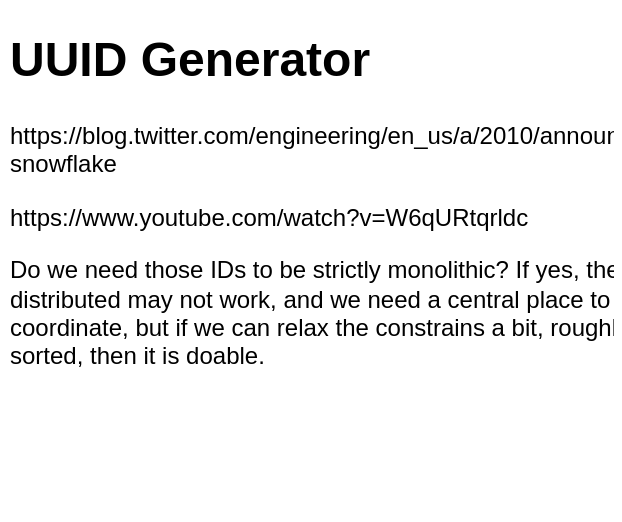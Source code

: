 <mxfile version="14.9.6" type="device"><diagram id="mjwrzYBX-IRLmVoYHccF" name="Page-1"><mxGraphModel dx="1106" dy="1920" grid="1" gridSize="10" guides="1" tooltips="1" connect="1" arrows="1" fold="1" page="1" pageScale="1" pageWidth="850" pageHeight="1100" math="0" shadow="0"><root><mxCell id="0"/><mxCell id="1" parent="0"/><mxCell id="7gcCiU3KE6wr6qpCMpCK-1" value="&lt;h1&gt;UUID Generator&lt;/h1&gt;&lt;p&gt;https://blog.twitter.com/engineering/en_us/a/2010/announcing-snowflake&lt;/p&gt;&lt;p&gt;https://www.youtube.com/watch?v=W6qURtqrldc&lt;br&gt;&lt;/p&gt;&lt;p&gt;Do we need those IDs to be strictly monolithic? If yes, then distributed may not work, and we need a central place to coordinate, but if we can relax the constrains a bit, roughly-sorted, then it is doable.&amp;nbsp;&amp;nbsp;&lt;/p&gt;" style="text;html=1;strokeColor=none;fillColor=none;spacing=5;spacingTop=-20;whiteSpace=wrap;overflow=hidden;rounded=0;" vertex="1" parent="1"><mxGeometry x="20" width="310" height="250" as="geometry"/></mxCell></root></mxGraphModel></diagram></mxfile>